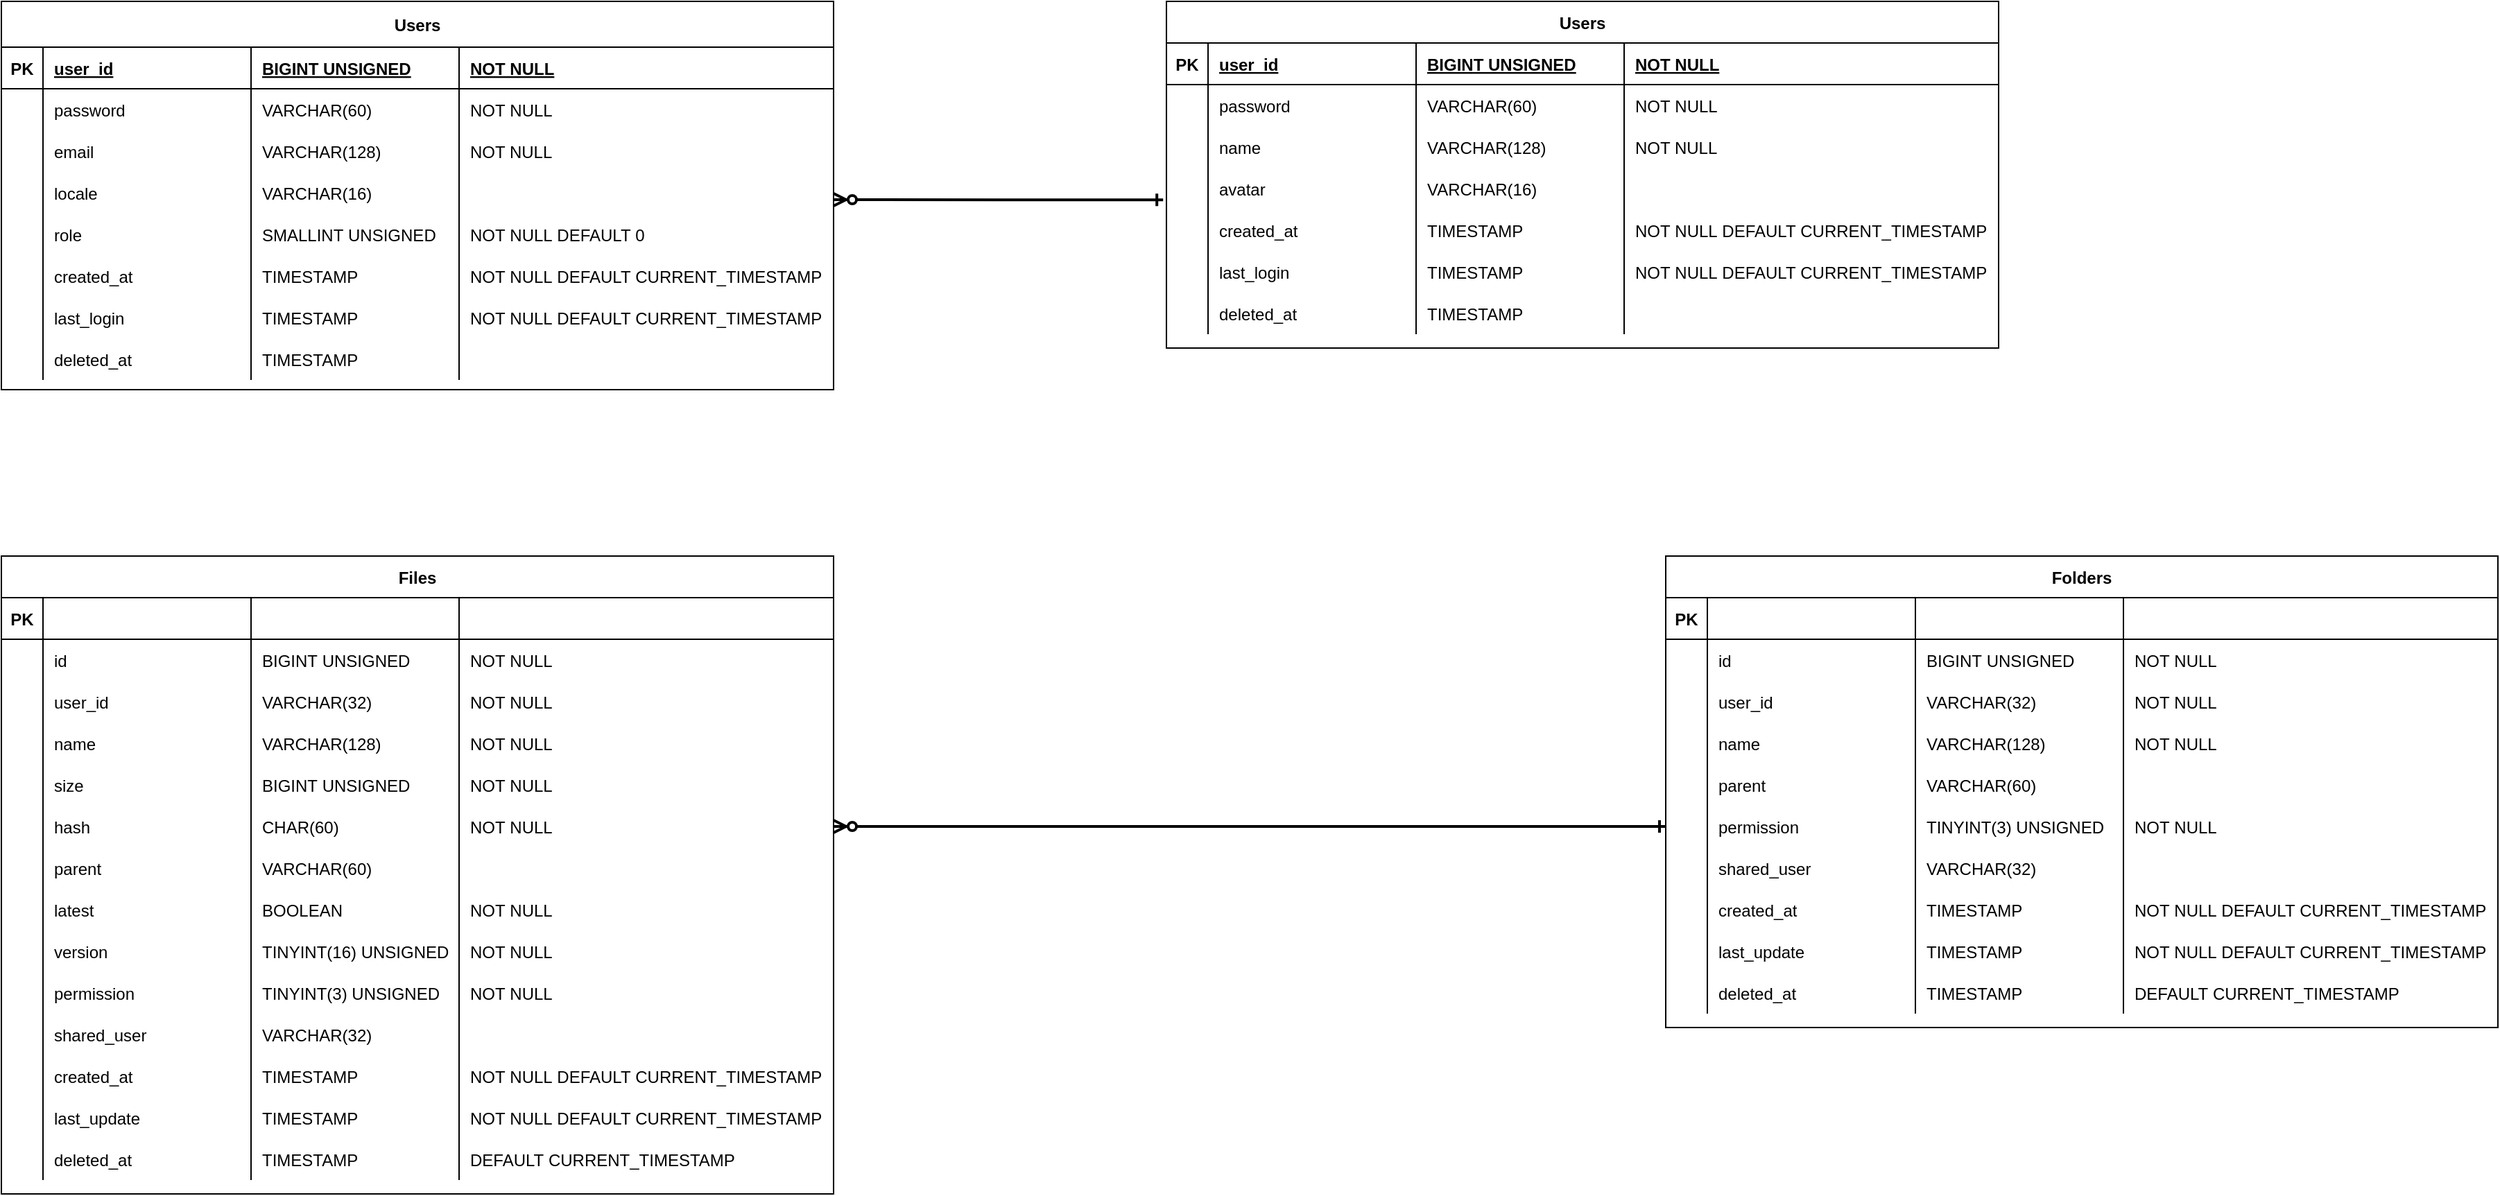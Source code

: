 <mxfile version="13.10.0" type="embed">
    <diagram id="AzdL6eUsGB3Z3KUZ4M4S" name="Page-1">
        <mxGraphModel dx="2073" dy="934" grid="1" gridSize="10" guides="1" tooltips="1" connect="1" arrows="1" fold="1" page="1" pageScale="1" pageWidth="827" pageHeight="1169" math="0" shadow="0">
            <root>
                <mxCell id="0"/>
                <mxCell id="1" parent="0"/>
                <mxCell id="KTphDEVA2wXVU4V09Sot-3" value="Users" style="shape=table;startSize=33;container=1;collapsible=1;childLayout=tableLayout;fixedRows=1;rowLines=0;fontStyle=1;align=center;resizeLast=1;" parent="1" vertex="1">
                    <mxGeometry x="80" y="77" width="600" height="280" as="geometry"/>
                </mxCell>
                <mxCell id="KTphDEVA2wXVU4V09Sot-4" value="" style="shape=partialRectangle;collapsible=0;dropTarget=0;pointerEvents=0;fillColor=none;top=0;left=0;bottom=1;right=0;points=[[0,0.5],[1,0.5]];portConstraint=eastwest;" parent="KTphDEVA2wXVU4V09Sot-3" vertex="1">
                    <mxGeometry y="33" width="600" height="30" as="geometry"/>
                </mxCell>
                <mxCell id="KTphDEVA2wXVU4V09Sot-5" value="PK" style="shape=partialRectangle;connectable=0;fillColor=none;top=0;left=0;bottom=0;right=0;fontStyle=1;overflow=hidden;" parent="KTphDEVA2wXVU4V09Sot-4" vertex="1">
                    <mxGeometry width="30" height="30" as="geometry"/>
                </mxCell>
                <mxCell id="KTphDEVA2wXVU4V09Sot-6" value="user_id" style="shape=partialRectangle;connectable=0;fillColor=none;top=0;left=0;bottom=0;right=0;align=left;spacingLeft=6;fontStyle=5;overflow=hidden;" parent="KTphDEVA2wXVU4V09Sot-4" vertex="1">
                    <mxGeometry x="30" width="150" height="30" as="geometry"/>
                </mxCell>
                <mxCell id="KTphDEVA2wXVU4V09Sot-43" value="BIGINT UNSIGNED" style="shape=partialRectangle;connectable=0;fillColor=none;top=0;left=0;bottom=0;right=0;align=left;spacingLeft=6;fontStyle=5;overflow=hidden;" parent="KTphDEVA2wXVU4V09Sot-4" vertex="1">
                    <mxGeometry x="180" width="150" height="30" as="geometry"/>
                </mxCell>
                <mxCell id="KTphDEVA2wXVU4V09Sot-60" value="NOT NULL" style="shape=partialRectangle;connectable=0;fillColor=none;top=0;left=0;bottom=0;right=0;align=left;spacingLeft=6;fontStyle=5;overflow=hidden;" parent="KTphDEVA2wXVU4V09Sot-4" vertex="1">
                    <mxGeometry x="330" width="270" height="30" as="geometry"/>
                </mxCell>
                <mxCell id="KTphDEVA2wXVU4V09Sot-10" value="" style="shape=partialRectangle;collapsible=0;dropTarget=0;pointerEvents=0;fillColor=none;top=0;left=0;bottom=0;right=0;points=[[0,0.5],[1,0.5]];portConstraint=eastwest;" parent="KTphDEVA2wXVU4V09Sot-3" vertex="1">
                    <mxGeometry y="63" width="600" height="30" as="geometry"/>
                </mxCell>
                <mxCell id="KTphDEVA2wXVU4V09Sot-11" value="" style="shape=partialRectangle;connectable=0;fillColor=none;top=0;left=0;bottom=0;right=0;editable=1;overflow=hidden;" parent="KTphDEVA2wXVU4V09Sot-10" vertex="1">
                    <mxGeometry width="30" height="30" as="geometry"/>
                </mxCell>
                <mxCell id="KTphDEVA2wXVU4V09Sot-12" value="password" style="shape=partialRectangle;connectable=0;fillColor=none;top=0;left=0;bottom=0;right=0;align=left;spacingLeft=6;overflow=hidden;" parent="KTphDEVA2wXVU4V09Sot-10" vertex="1">
                    <mxGeometry x="30" width="150" height="30" as="geometry"/>
                </mxCell>
                <mxCell id="KTphDEVA2wXVU4V09Sot-45" value="VARCHAR(60)" style="shape=partialRectangle;connectable=0;fillColor=none;top=0;left=0;bottom=0;right=0;align=left;spacingLeft=6;overflow=hidden;" parent="KTphDEVA2wXVU4V09Sot-10" vertex="1">
                    <mxGeometry x="180" width="150" height="30" as="geometry"/>
                </mxCell>
                <mxCell id="KTphDEVA2wXVU4V09Sot-62" value="NOT NULL" style="shape=partialRectangle;connectable=0;fillColor=none;top=0;left=0;bottom=0;right=0;align=left;spacingLeft=6;overflow=hidden;" parent="KTphDEVA2wXVU4V09Sot-10" vertex="1">
                    <mxGeometry x="330" width="270" height="30" as="geometry"/>
                </mxCell>
                <mxCell id="8" style="shape=partialRectangle;collapsible=0;dropTarget=0;pointerEvents=0;fillColor=none;top=0;left=0;bottom=0;right=0;points=[[0,0.5],[1,0.5]];portConstraint=eastwest;" vertex="1" parent="KTphDEVA2wXVU4V09Sot-3">
                    <mxGeometry y="93" width="600" height="30" as="geometry"/>
                </mxCell>
                <mxCell id="9" style="shape=partialRectangle;connectable=0;fillColor=none;top=0;left=0;bottom=0;right=0;editable=1;overflow=hidden;" vertex="1" parent="8">
                    <mxGeometry width="30" height="30" as="geometry"/>
                </mxCell>
                <mxCell id="10" value="email" style="shape=partialRectangle;connectable=0;fillColor=none;top=0;left=0;bottom=0;right=0;align=left;spacingLeft=6;overflow=hidden;" vertex="1" parent="8">
                    <mxGeometry x="30" width="150" height="30" as="geometry"/>
                </mxCell>
                <mxCell id="11" value="VARCHAR(128)" style="shape=partialRectangle;connectable=0;fillColor=none;top=0;left=0;bottom=0;right=0;align=left;spacingLeft=6;overflow=hidden;" vertex="1" parent="8">
                    <mxGeometry x="180" width="150" height="30" as="geometry"/>
                </mxCell>
                <mxCell id="12" value="NOT NULL" style="shape=partialRectangle;connectable=0;fillColor=none;top=0;left=0;bottom=0;right=0;align=left;spacingLeft=6;overflow=hidden;" vertex="1" parent="8">
                    <mxGeometry x="330" width="270" height="30" as="geometry"/>
                </mxCell>
                <mxCell id="KTphDEVA2wXVU4V09Sot-40" style="shape=partialRectangle;collapsible=0;dropTarget=0;pointerEvents=0;fillColor=none;top=0;left=0;bottom=0;right=0;points=[[0,0.5],[1,0.5]];portConstraint=eastwest;" parent="KTphDEVA2wXVU4V09Sot-3" vertex="1">
                    <mxGeometry y="123" width="600" height="30" as="geometry"/>
                </mxCell>
                <mxCell id="KTphDEVA2wXVU4V09Sot-41" style="shape=partialRectangle;connectable=0;fillColor=none;top=0;left=0;bottom=0;right=0;editable=1;overflow=hidden;" parent="KTphDEVA2wXVU4V09Sot-40" vertex="1">
                    <mxGeometry width="30" height="30" as="geometry"/>
                </mxCell>
                <mxCell id="KTphDEVA2wXVU4V09Sot-42" value="locale" style="shape=partialRectangle;connectable=0;fillColor=none;top=0;left=0;bottom=0;right=0;align=left;spacingLeft=6;overflow=hidden;" parent="KTphDEVA2wXVU4V09Sot-40" vertex="1">
                    <mxGeometry x="30" width="150" height="30" as="geometry"/>
                </mxCell>
                <mxCell id="KTphDEVA2wXVU4V09Sot-47" value="VARCHAR(16)" style="shape=partialRectangle;connectable=0;fillColor=none;top=0;left=0;bottom=0;right=0;align=left;spacingLeft=6;overflow=hidden;" parent="KTphDEVA2wXVU4V09Sot-40" vertex="1">
                    <mxGeometry x="180" width="150" height="30" as="geometry"/>
                </mxCell>
                <mxCell id="KTphDEVA2wXVU4V09Sot-64" value="" style="shape=partialRectangle;connectable=0;fillColor=none;top=0;left=0;bottom=0;right=0;align=left;spacingLeft=6;overflow=hidden;" parent="KTphDEVA2wXVU4V09Sot-40" vertex="1">
                    <mxGeometry x="330" width="270" height="30" as="geometry"/>
                </mxCell>
                <mxCell id="3" style="shape=partialRectangle;collapsible=0;dropTarget=0;pointerEvents=0;fillColor=none;top=0;left=0;bottom=0;right=0;points=[[0,0.5],[1,0.5]];portConstraint=eastwest;" parent="KTphDEVA2wXVU4V09Sot-3" vertex="1">
                    <mxGeometry y="153" width="600" height="30" as="geometry"/>
                </mxCell>
                <mxCell id="4" style="shape=partialRectangle;connectable=0;fillColor=none;top=0;left=0;bottom=0;right=0;editable=1;overflow=hidden;" parent="3" vertex="1">
                    <mxGeometry width="30" height="30" as="geometry"/>
                </mxCell>
                <mxCell id="5" value="role" style="shape=partialRectangle;connectable=0;fillColor=none;top=0;left=0;bottom=0;right=0;align=left;spacingLeft=6;overflow=hidden;" parent="3" vertex="1">
                    <mxGeometry x="30" width="150" height="30" as="geometry"/>
                </mxCell>
                <mxCell id="6" value="SMALLINT UNSIGNED" style="shape=partialRectangle;connectable=0;fillColor=none;top=0;left=0;bottom=0;right=0;align=left;spacingLeft=6;overflow=hidden;" parent="3" vertex="1">
                    <mxGeometry x="180" width="150" height="30" as="geometry"/>
                </mxCell>
                <mxCell id="7" value="NOT NULL DEFAULT 0" style="shape=partialRectangle;connectable=0;fillColor=none;top=0;left=0;bottom=0;right=0;align=left;spacingLeft=6;overflow=hidden;" parent="3" vertex="1">
                    <mxGeometry x="330" width="270" height="30" as="geometry"/>
                </mxCell>
                <mxCell id="KTphDEVA2wXVU4V09Sot-48" style="shape=partialRectangle;collapsible=0;dropTarget=0;pointerEvents=0;fillColor=none;top=0;left=0;bottom=0;right=0;points=[[0,0.5],[1,0.5]];portConstraint=eastwest;" parent="KTphDEVA2wXVU4V09Sot-3" vertex="1">
                    <mxGeometry y="183" width="600" height="30" as="geometry"/>
                </mxCell>
                <mxCell id="KTphDEVA2wXVU4V09Sot-49" style="shape=partialRectangle;connectable=0;fillColor=none;top=0;left=0;bottom=0;right=0;editable=1;overflow=hidden;" parent="KTphDEVA2wXVU4V09Sot-48" vertex="1">
                    <mxGeometry width="30" height="30" as="geometry"/>
                </mxCell>
                <mxCell id="KTphDEVA2wXVU4V09Sot-50" value="created_at" style="shape=partialRectangle;connectable=0;fillColor=none;top=0;left=0;bottom=0;right=0;align=left;spacingLeft=6;overflow=hidden;" parent="KTphDEVA2wXVU4V09Sot-48" vertex="1">
                    <mxGeometry x="30" width="150" height="30" as="geometry"/>
                </mxCell>
                <mxCell id="KTphDEVA2wXVU4V09Sot-51" value="TIMESTAMP" style="shape=partialRectangle;connectable=0;fillColor=none;top=0;left=0;bottom=0;right=0;align=left;spacingLeft=6;overflow=hidden;" parent="KTphDEVA2wXVU4V09Sot-48" vertex="1">
                    <mxGeometry x="180" width="150" height="30" as="geometry"/>
                </mxCell>
                <mxCell id="KTphDEVA2wXVU4V09Sot-65" value="NOT NULL DEFAULT CURRENT_TIMESTAMP" style="shape=partialRectangle;connectable=0;fillColor=none;top=0;left=0;bottom=0;right=0;align=left;spacingLeft=6;overflow=hidden;" parent="KTphDEVA2wXVU4V09Sot-48" vertex="1">
                    <mxGeometry x="330" width="270" height="30" as="geometry"/>
                </mxCell>
                <mxCell id="KTphDEVA2wXVU4V09Sot-52" style="shape=partialRectangle;collapsible=0;dropTarget=0;pointerEvents=0;fillColor=none;top=0;left=0;bottom=0;right=0;points=[[0,0.5],[1,0.5]];portConstraint=eastwest;" parent="KTphDEVA2wXVU4V09Sot-3" vertex="1">
                    <mxGeometry y="213" width="600" height="30" as="geometry"/>
                </mxCell>
                <mxCell id="KTphDEVA2wXVU4V09Sot-53" style="shape=partialRectangle;connectable=0;fillColor=none;top=0;left=0;bottom=0;right=0;editable=1;overflow=hidden;" parent="KTphDEVA2wXVU4V09Sot-52" vertex="1">
                    <mxGeometry width="30" height="30" as="geometry"/>
                </mxCell>
                <mxCell id="KTphDEVA2wXVU4V09Sot-54" value="last_login" style="shape=partialRectangle;connectable=0;fillColor=none;top=0;left=0;bottom=0;right=0;align=left;spacingLeft=6;overflow=hidden;" parent="KTphDEVA2wXVU4V09Sot-52" vertex="1">
                    <mxGeometry x="30" width="150" height="30" as="geometry"/>
                </mxCell>
                <mxCell id="KTphDEVA2wXVU4V09Sot-55" value="TIMESTAMP" style="shape=partialRectangle;connectable=0;fillColor=none;top=0;left=0;bottom=0;right=0;align=left;spacingLeft=6;overflow=hidden;" parent="KTphDEVA2wXVU4V09Sot-52" vertex="1">
                    <mxGeometry x="180" width="150" height="30" as="geometry"/>
                </mxCell>
                <mxCell id="KTphDEVA2wXVU4V09Sot-66" value="NOT NULL DEFAULT CURRENT_TIMESTAMP" style="shape=partialRectangle;connectable=0;fillColor=none;top=0;left=0;bottom=0;right=0;align=left;spacingLeft=6;overflow=hidden;" parent="KTphDEVA2wXVU4V09Sot-52" vertex="1">
                    <mxGeometry x="330" width="270" height="30" as="geometry"/>
                </mxCell>
                <mxCell id="KTphDEVA2wXVU4V09Sot-56" style="shape=partialRectangle;collapsible=0;dropTarget=0;pointerEvents=0;fillColor=none;top=0;left=0;bottom=0;right=0;points=[[0,0.5],[1,0.5]];portConstraint=eastwest;" parent="KTphDEVA2wXVU4V09Sot-3" vertex="1">
                    <mxGeometry y="243" width="600" height="30" as="geometry"/>
                </mxCell>
                <mxCell id="KTphDEVA2wXVU4V09Sot-57" style="shape=partialRectangle;connectable=0;fillColor=none;top=0;left=0;bottom=0;right=0;editable=1;overflow=hidden;" parent="KTphDEVA2wXVU4V09Sot-56" vertex="1">
                    <mxGeometry width="30" height="30" as="geometry"/>
                </mxCell>
                <mxCell id="KTphDEVA2wXVU4V09Sot-58" value="deleted_at" style="shape=partialRectangle;connectable=0;fillColor=none;top=0;left=0;bottom=0;right=0;align=left;spacingLeft=6;overflow=hidden;" parent="KTphDEVA2wXVU4V09Sot-56" vertex="1">
                    <mxGeometry x="30" width="150" height="30" as="geometry"/>
                </mxCell>
                <mxCell id="KTphDEVA2wXVU4V09Sot-59" value="TIMESTAMP" style="shape=partialRectangle;connectable=0;fillColor=none;top=0;left=0;bottom=0;right=0;align=left;spacingLeft=6;overflow=hidden;" parent="KTphDEVA2wXVU4V09Sot-56" vertex="1">
                    <mxGeometry x="180" width="150" height="30" as="geometry"/>
                </mxCell>
                <mxCell id="KTphDEVA2wXVU4V09Sot-67" value="" style="shape=partialRectangle;connectable=0;fillColor=none;top=0;left=0;bottom=0;right=0;align=left;spacingLeft=6;overflow=hidden;" parent="KTphDEVA2wXVU4V09Sot-56" vertex="1">
                    <mxGeometry x="330" width="270" height="30" as="geometry"/>
                </mxCell>
                <mxCell id="KTphDEVA2wXVU4V09Sot-68" value="Files" style="shape=table;startSize=30;container=1;collapsible=1;childLayout=tableLayout;fixedRows=1;rowLines=0;fontStyle=1;align=center;resizeLast=1;" parent="1" vertex="1">
                    <mxGeometry x="80" y="477" width="600" height="460" as="geometry"/>
                </mxCell>
                <mxCell id="KTphDEVA2wXVU4V09Sot-69" value="" style="shape=partialRectangle;collapsible=0;dropTarget=0;pointerEvents=0;fillColor=none;top=0;left=0;bottom=1;right=0;points=[[0,0.5],[1,0.5]];portConstraint=eastwest;" parent="KTphDEVA2wXVU4V09Sot-68" vertex="1">
                    <mxGeometry y="30" width="600" height="30" as="geometry"/>
                </mxCell>
                <mxCell id="KTphDEVA2wXVU4V09Sot-70" value="PK" style="shape=partialRectangle;connectable=0;fillColor=none;top=0;left=0;bottom=0;right=0;fontStyle=1;overflow=hidden;" parent="KTphDEVA2wXVU4V09Sot-69" vertex="1">
                    <mxGeometry width="30" height="30" as="geometry"/>
                </mxCell>
                <mxCell id="KTphDEVA2wXVU4V09Sot-71" value="" style="shape=partialRectangle;connectable=0;fillColor=none;top=0;left=0;bottom=0;right=0;align=left;spacingLeft=6;fontStyle=5;overflow=hidden;" parent="KTphDEVA2wXVU4V09Sot-69" vertex="1">
                    <mxGeometry x="30" width="150" height="30" as="geometry"/>
                </mxCell>
                <mxCell id="KTphDEVA2wXVU4V09Sot-81" style="shape=partialRectangle;connectable=0;fillColor=none;top=0;left=0;bottom=0;right=0;align=left;spacingLeft=6;fontStyle=5;overflow=hidden;" parent="KTphDEVA2wXVU4V09Sot-69" vertex="1">
                    <mxGeometry x="180" width="150" height="30" as="geometry"/>
                </mxCell>
                <mxCell id="KTphDEVA2wXVU4V09Sot-85" style="shape=partialRectangle;connectable=0;fillColor=none;top=0;left=0;bottom=0;right=0;align=left;spacingLeft=6;fontStyle=5;overflow=hidden;" parent="KTphDEVA2wXVU4V09Sot-69" vertex="1">
                    <mxGeometry x="330" width="270" height="30" as="geometry"/>
                </mxCell>
                <mxCell id="KTphDEVA2wXVU4V09Sot-72" value="" style="shape=partialRectangle;collapsible=0;dropTarget=0;pointerEvents=0;fillColor=none;top=0;left=0;bottom=0;right=0;points=[[0,0.5],[1,0.5]];portConstraint=eastwest;" parent="KTphDEVA2wXVU4V09Sot-68" vertex="1">
                    <mxGeometry y="60" width="600" height="30" as="geometry"/>
                </mxCell>
                <mxCell id="KTphDEVA2wXVU4V09Sot-73" value="" style="shape=partialRectangle;connectable=0;fillColor=none;top=0;left=0;bottom=0;right=0;editable=1;overflow=hidden;" parent="KTphDEVA2wXVU4V09Sot-72" vertex="1">
                    <mxGeometry width="30" height="30" as="geometry"/>
                </mxCell>
                <mxCell id="KTphDEVA2wXVU4V09Sot-74" value="id" style="shape=partialRectangle;connectable=0;fillColor=none;top=0;left=0;bottom=0;right=0;align=left;spacingLeft=6;overflow=hidden;" parent="KTphDEVA2wXVU4V09Sot-72" vertex="1">
                    <mxGeometry x="30" width="150" height="30" as="geometry"/>
                </mxCell>
                <mxCell id="KTphDEVA2wXVU4V09Sot-82" value="BIGINT UNSIGNED" style="shape=partialRectangle;connectable=0;fillColor=none;top=0;left=0;bottom=0;right=0;align=left;spacingLeft=6;overflow=hidden;" parent="KTphDEVA2wXVU4V09Sot-72" vertex="1">
                    <mxGeometry x="180" width="150" height="30" as="geometry"/>
                </mxCell>
                <mxCell id="KTphDEVA2wXVU4V09Sot-86" value="NOT NULL" style="shape=partialRectangle;connectable=0;fillColor=none;top=0;left=0;bottom=0;right=0;align=left;spacingLeft=6;overflow=hidden;" parent="KTphDEVA2wXVU4V09Sot-72" vertex="1">
                    <mxGeometry x="330" width="270" height="30" as="geometry"/>
                </mxCell>
                <mxCell id="KTphDEVA2wXVU4V09Sot-75" value="" style="shape=partialRectangle;collapsible=0;dropTarget=0;pointerEvents=0;fillColor=none;top=0;left=0;bottom=0;right=0;points=[[0,0.5],[1,0.5]];portConstraint=eastwest;" parent="KTphDEVA2wXVU4V09Sot-68" vertex="1">
                    <mxGeometry y="90" width="600" height="30" as="geometry"/>
                </mxCell>
                <mxCell id="KTphDEVA2wXVU4V09Sot-76" value="" style="shape=partialRectangle;connectable=0;fillColor=none;top=0;left=0;bottom=0;right=0;editable=1;overflow=hidden;" parent="KTphDEVA2wXVU4V09Sot-75" vertex="1">
                    <mxGeometry width="30" height="30" as="geometry"/>
                </mxCell>
                <mxCell id="KTphDEVA2wXVU4V09Sot-77" value="user_id" style="shape=partialRectangle;connectable=0;fillColor=none;top=0;left=0;bottom=0;right=0;align=left;spacingLeft=6;overflow=hidden;" parent="KTphDEVA2wXVU4V09Sot-75" vertex="1">
                    <mxGeometry x="30" width="150" height="30" as="geometry"/>
                </mxCell>
                <mxCell id="KTphDEVA2wXVU4V09Sot-83" value="VARCHAR(32)" style="shape=partialRectangle;connectable=0;fillColor=none;top=0;left=0;bottom=0;right=0;align=left;spacingLeft=6;overflow=hidden;" parent="KTphDEVA2wXVU4V09Sot-75" vertex="1">
                    <mxGeometry x="180" width="150" height="30" as="geometry"/>
                </mxCell>
                <mxCell id="KTphDEVA2wXVU4V09Sot-87" value="NOT NULL" style="shape=partialRectangle;connectable=0;fillColor=none;top=0;left=0;bottom=0;right=0;align=left;spacingLeft=6;overflow=hidden;" parent="KTphDEVA2wXVU4V09Sot-75" vertex="1">
                    <mxGeometry x="330" width="270" height="30" as="geometry"/>
                </mxCell>
                <mxCell id="KTphDEVA2wXVU4V09Sot-78" value="" style="shape=partialRectangle;collapsible=0;dropTarget=0;pointerEvents=0;fillColor=none;top=0;left=0;bottom=0;right=0;points=[[0,0.5],[1,0.5]];portConstraint=eastwest;" parent="KTphDEVA2wXVU4V09Sot-68" vertex="1">
                    <mxGeometry y="120" width="600" height="30" as="geometry"/>
                </mxCell>
                <mxCell id="KTphDEVA2wXVU4V09Sot-79" value="" style="shape=partialRectangle;connectable=0;fillColor=none;top=0;left=0;bottom=0;right=0;editable=1;overflow=hidden;" parent="KTphDEVA2wXVU4V09Sot-78" vertex="1">
                    <mxGeometry width="30" height="30" as="geometry"/>
                </mxCell>
                <mxCell id="KTphDEVA2wXVU4V09Sot-80" value="name" style="shape=partialRectangle;connectable=0;fillColor=none;top=0;left=0;bottom=0;right=0;align=left;spacingLeft=6;overflow=hidden;" parent="KTphDEVA2wXVU4V09Sot-78" vertex="1">
                    <mxGeometry x="30" width="150" height="30" as="geometry"/>
                </mxCell>
                <mxCell id="KTphDEVA2wXVU4V09Sot-84" value="VARCHAR(128)" style="shape=partialRectangle;connectable=0;fillColor=none;top=0;left=0;bottom=0;right=0;align=left;spacingLeft=6;overflow=hidden;" parent="KTphDEVA2wXVU4V09Sot-78" vertex="1">
                    <mxGeometry x="180" width="150" height="30" as="geometry"/>
                </mxCell>
                <mxCell id="KTphDEVA2wXVU4V09Sot-88" value="NOT NULL" style="shape=partialRectangle;connectable=0;fillColor=none;top=0;left=0;bottom=0;right=0;align=left;spacingLeft=6;overflow=hidden;" parent="KTphDEVA2wXVU4V09Sot-78" vertex="1">
                    <mxGeometry x="330" width="270" height="30" as="geometry"/>
                </mxCell>
                <mxCell id="KTphDEVA2wXVU4V09Sot-99" style="shape=partialRectangle;collapsible=0;dropTarget=0;pointerEvents=0;fillColor=none;top=0;left=0;bottom=0;right=0;points=[[0,0.5],[1,0.5]];portConstraint=eastwest;" parent="KTphDEVA2wXVU4V09Sot-68" vertex="1">
                    <mxGeometry y="150" width="600" height="30" as="geometry"/>
                </mxCell>
                <mxCell id="KTphDEVA2wXVU4V09Sot-100" style="shape=partialRectangle;connectable=0;fillColor=none;top=0;left=0;bottom=0;right=0;editable=1;overflow=hidden;" parent="KTphDEVA2wXVU4V09Sot-99" vertex="1">
                    <mxGeometry width="30" height="30" as="geometry"/>
                </mxCell>
                <mxCell id="KTphDEVA2wXVU4V09Sot-101" value="size" style="shape=partialRectangle;connectable=0;fillColor=none;top=0;left=0;bottom=0;right=0;align=left;spacingLeft=6;overflow=hidden;" parent="KTphDEVA2wXVU4V09Sot-99" vertex="1">
                    <mxGeometry x="30" width="150" height="30" as="geometry"/>
                </mxCell>
                <mxCell id="KTphDEVA2wXVU4V09Sot-102" value="BIGINT UNSIGNED" style="shape=partialRectangle;connectable=0;fillColor=none;top=0;left=0;bottom=0;right=0;align=left;spacingLeft=6;overflow=hidden;" parent="KTphDEVA2wXVU4V09Sot-99" vertex="1">
                    <mxGeometry x="180" width="150" height="30" as="geometry"/>
                </mxCell>
                <mxCell id="KTphDEVA2wXVU4V09Sot-103" value="NOT NULL" style="shape=partialRectangle;connectable=0;fillColor=none;top=0;left=0;bottom=0;right=0;align=left;spacingLeft=6;overflow=hidden;" parent="KTphDEVA2wXVU4V09Sot-99" vertex="1">
                    <mxGeometry x="330" width="270" height="30" as="geometry"/>
                </mxCell>
                <mxCell id="KTphDEVA2wXVU4V09Sot-94" style="shape=partialRectangle;collapsible=0;dropTarget=0;pointerEvents=0;fillColor=none;top=0;left=0;bottom=0;right=0;points=[[0,0.5],[1,0.5]];portConstraint=eastwest;" parent="KTphDEVA2wXVU4V09Sot-68" vertex="1">
                    <mxGeometry y="180" width="600" height="30" as="geometry"/>
                </mxCell>
                <mxCell id="KTphDEVA2wXVU4V09Sot-95" style="shape=partialRectangle;connectable=0;fillColor=none;top=0;left=0;bottom=0;right=0;editable=1;overflow=hidden;" parent="KTphDEVA2wXVU4V09Sot-94" vertex="1">
                    <mxGeometry width="30" height="30" as="geometry"/>
                </mxCell>
                <mxCell id="KTphDEVA2wXVU4V09Sot-96" value="hash" style="shape=partialRectangle;connectable=0;fillColor=none;top=0;left=0;bottom=0;right=0;align=left;spacingLeft=6;overflow=hidden;" parent="KTphDEVA2wXVU4V09Sot-94" vertex="1">
                    <mxGeometry x="30" width="150" height="30" as="geometry"/>
                </mxCell>
                <mxCell id="KTphDEVA2wXVU4V09Sot-97" value="CHAR(60)" style="shape=partialRectangle;connectable=0;fillColor=none;top=0;left=0;bottom=0;right=0;align=left;spacingLeft=6;overflow=hidden;" parent="KTphDEVA2wXVU4V09Sot-94" vertex="1">
                    <mxGeometry x="180" width="150" height="30" as="geometry"/>
                </mxCell>
                <mxCell id="KTphDEVA2wXVU4V09Sot-98" value="NOT NULL" style="shape=partialRectangle;connectable=0;fillColor=none;top=0;left=0;bottom=0;right=0;align=left;spacingLeft=6;overflow=hidden;" parent="KTphDEVA2wXVU4V09Sot-94" vertex="1">
                    <mxGeometry x="330" width="270" height="30" as="geometry"/>
                </mxCell>
                <mxCell id="KTphDEVA2wXVU4V09Sot-89" style="shape=partialRectangle;collapsible=0;dropTarget=0;pointerEvents=0;fillColor=none;top=0;left=0;bottom=0;right=0;points=[[0,0.5],[1,0.5]];portConstraint=eastwest;" parent="KTphDEVA2wXVU4V09Sot-68" vertex="1">
                    <mxGeometry y="210" width="600" height="30" as="geometry"/>
                </mxCell>
                <mxCell id="KTphDEVA2wXVU4V09Sot-90" value="&#10;&#10;&lt;div style=&quot;color: rgb(212, 212, 212); background-color: rgb(30, 30, 30); font-family: &amp;quot;consolas&amp;quot;, &amp;quot;courier new&amp;quot;, monospace; font-weight: normal; font-size: 14px; line-height: 19px;&quot;&gt;&lt;div&gt;&lt;span style=&quot;color: #569cd6&quot;&gt;NOT&lt;/span&gt;&lt;span style=&quot;color: #d4d4d4&quot;&gt;&amp;nbsp;&lt;/span&gt;&lt;span style=&quot;color: #569cd6&quot;&gt;NULL&lt;/span&gt;&lt;/div&gt;&lt;/div&gt;&#10;&#10;" style="shape=partialRectangle;connectable=0;fillColor=none;top=0;left=0;bottom=0;right=0;editable=1;overflow=hidden;" parent="KTphDEVA2wXVU4V09Sot-89" vertex="1">
                    <mxGeometry width="30" height="30" as="geometry"/>
                </mxCell>
                <mxCell id="KTphDEVA2wXVU4V09Sot-91" value="parent" style="shape=partialRectangle;connectable=0;fillColor=none;top=0;left=0;bottom=0;right=0;align=left;spacingLeft=6;overflow=hidden;" parent="KTphDEVA2wXVU4V09Sot-89" vertex="1">
                    <mxGeometry x="30" width="150" height="30" as="geometry"/>
                </mxCell>
                <mxCell id="KTphDEVA2wXVU4V09Sot-92" value="VARCHAR(60)" style="shape=partialRectangle;connectable=0;fillColor=none;top=0;left=0;bottom=0;right=0;align=left;spacingLeft=6;overflow=hidden;" parent="KTphDEVA2wXVU4V09Sot-89" vertex="1">
                    <mxGeometry x="180" width="150" height="30" as="geometry"/>
                </mxCell>
                <mxCell id="KTphDEVA2wXVU4V09Sot-93" value="" style="shape=partialRectangle;connectable=0;fillColor=none;top=0;left=0;bottom=0;right=0;align=left;spacingLeft=6;overflow=hidden;" parent="KTphDEVA2wXVU4V09Sot-89" vertex="1">
                    <mxGeometry x="330" width="270" height="30" as="geometry"/>
                </mxCell>
                <mxCell id="KTphDEVA2wXVU4V09Sot-134" style="shape=partialRectangle;collapsible=0;dropTarget=0;pointerEvents=0;fillColor=none;top=0;left=0;bottom=0;right=0;points=[[0,0.5],[1,0.5]];portConstraint=eastwest;" parent="KTphDEVA2wXVU4V09Sot-68" vertex="1">
                    <mxGeometry y="240" width="600" height="30" as="geometry"/>
                </mxCell>
                <mxCell id="KTphDEVA2wXVU4V09Sot-135" style="shape=partialRectangle;connectable=0;fillColor=none;top=0;left=0;bottom=0;right=0;editable=1;overflow=hidden;" parent="KTphDEVA2wXVU4V09Sot-134" vertex="1">
                    <mxGeometry width="30" height="30" as="geometry"/>
                </mxCell>
                <mxCell id="KTphDEVA2wXVU4V09Sot-136" value="latest" style="shape=partialRectangle;connectable=0;fillColor=none;top=0;left=0;bottom=0;right=0;align=left;spacingLeft=6;overflow=hidden;" parent="KTphDEVA2wXVU4V09Sot-134" vertex="1">
                    <mxGeometry x="30" width="150" height="30" as="geometry"/>
                </mxCell>
                <mxCell id="KTphDEVA2wXVU4V09Sot-137" value="BOOLEAN" style="shape=partialRectangle;connectable=0;fillColor=none;top=0;left=0;bottom=0;right=0;align=left;spacingLeft=6;overflow=hidden;" parent="KTphDEVA2wXVU4V09Sot-134" vertex="1">
                    <mxGeometry x="180" width="150" height="30" as="geometry"/>
                </mxCell>
                <mxCell id="KTphDEVA2wXVU4V09Sot-138" value="NOT NULL" style="shape=partialRectangle;connectable=0;fillColor=none;top=0;left=0;bottom=0;right=0;align=left;spacingLeft=6;overflow=hidden;" parent="KTphDEVA2wXVU4V09Sot-134" vertex="1">
                    <mxGeometry x="330" width="270" height="30" as="geometry"/>
                </mxCell>
                <mxCell id="KTphDEVA2wXVU4V09Sot-129" style="shape=partialRectangle;collapsible=0;dropTarget=0;pointerEvents=0;fillColor=none;top=0;left=0;bottom=0;right=0;points=[[0,0.5],[1,0.5]];portConstraint=eastwest;" parent="KTphDEVA2wXVU4V09Sot-68" vertex="1">
                    <mxGeometry y="270" width="600" height="30" as="geometry"/>
                </mxCell>
                <mxCell id="KTphDEVA2wXVU4V09Sot-130" value="&#10;&#10;&lt;div style=&quot;color: rgb(212, 212, 212); background-color: rgb(30, 30, 30); font-family: &amp;quot;consolas&amp;quot;, &amp;quot;courier new&amp;quot;, monospace; font-weight: normal; font-size: 14px; line-height: 19px;&quot;&gt;&lt;div&gt;&lt;span style=&quot;color: #569cd6&quot;&gt;NOT&lt;/span&gt;&lt;span style=&quot;color: #d4d4d4&quot;&gt;&amp;nbsp;&lt;/span&gt;&lt;span style=&quot;color: #569cd6&quot;&gt;NULL&lt;/span&gt;&lt;/div&gt;&lt;/div&gt;&#10;&#10;" style="shape=partialRectangle;connectable=0;fillColor=none;top=0;left=0;bottom=0;right=0;editable=1;overflow=hidden;" parent="KTphDEVA2wXVU4V09Sot-129" vertex="1">
                    <mxGeometry width="30" height="30" as="geometry"/>
                </mxCell>
                <mxCell id="KTphDEVA2wXVU4V09Sot-131" value="version" style="shape=partialRectangle;connectable=0;fillColor=none;top=0;left=0;bottom=0;right=0;align=left;spacingLeft=6;overflow=hidden;" parent="KTphDEVA2wXVU4V09Sot-129" vertex="1">
                    <mxGeometry x="30" width="150" height="30" as="geometry"/>
                </mxCell>
                <mxCell id="KTphDEVA2wXVU4V09Sot-132" value="TINYINT(16) UNSIGNED" style="shape=partialRectangle;connectable=0;fillColor=none;top=0;left=0;bottom=0;right=0;align=left;spacingLeft=6;overflow=hidden;" parent="KTphDEVA2wXVU4V09Sot-129" vertex="1">
                    <mxGeometry x="180" width="150" height="30" as="geometry"/>
                </mxCell>
                <mxCell id="KTphDEVA2wXVU4V09Sot-133" value="NOT NULL" style="shape=partialRectangle;connectable=0;fillColor=none;top=0;left=0;bottom=0;right=0;align=left;spacingLeft=6;overflow=hidden;" parent="KTphDEVA2wXVU4V09Sot-129" vertex="1">
                    <mxGeometry x="330" width="270" height="30" as="geometry"/>
                </mxCell>
                <mxCell id="KTphDEVA2wXVU4V09Sot-124" style="shape=partialRectangle;collapsible=0;dropTarget=0;pointerEvents=0;fillColor=none;top=0;left=0;bottom=0;right=0;points=[[0,0.5],[1,0.5]];portConstraint=eastwest;" parent="KTphDEVA2wXVU4V09Sot-68" vertex="1">
                    <mxGeometry y="300" width="600" height="30" as="geometry"/>
                </mxCell>
                <mxCell id="KTphDEVA2wXVU4V09Sot-125" style="shape=partialRectangle;connectable=0;fillColor=none;top=0;left=0;bottom=0;right=0;editable=1;overflow=hidden;" parent="KTphDEVA2wXVU4V09Sot-124" vertex="1">
                    <mxGeometry width="30" height="30" as="geometry"/>
                </mxCell>
                <mxCell id="KTphDEVA2wXVU4V09Sot-126" value="permission" style="shape=partialRectangle;connectable=0;fillColor=none;top=0;left=0;bottom=0;right=0;align=left;spacingLeft=6;overflow=hidden;" parent="KTphDEVA2wXVU4V09Sot-124" vertex="1">
                    <mxGeometry x="30" width="150" height="30" as="geometry"/>
                </mxCell>
                <mxCell id="KTphDEVA2wXVU4V09Sot-127" value="TINYINT(3) UNSIGNED" style="shape=partialRectangle;connectable=0;fillColor=none;top=0;left=0;bottom=0;right=0;align=left;spacingLeft=6;overflow=hidden;" parent="KTphDEVA2wXVU4V09Sot-124" vertex="1">
                    <mxGeometry x="180" width="150" height="30" as="geometry"/>
                </mxCell>
                <mxCell id="KTphDEVA2wXVU4V09Sot-128" value="NOT NULL" style="shape=partialRectangle;connectable=0;fillColor=none;top=0;left=0;bottom=0;right=0;align=left;spacingLeft=6;overflow=hidden;" parent="KTphDEVA2wXVU4V09Sot-124" vertex="1">
                    <mxGeometry x="330" width="270" height="30" as="geometry"/>
                </mxCell>
                <mxCell id="KTphDEVA2wXVU4V09Sot-119" style="shape=partialRectangle;collapsible=0;dropTarget=0;pointerEvents=0;fillColor=none;top=0;left=0;bottom=0;right=0;points=[[0,0.5],[1,0.5]];portConstraint=eastwest;" parent="KTphDEVA2wXVU4V09Sot-68" vertex="1">
                    <mxGeometry y="330" width="600" height="30" as="geometry"/>
                </mxCell>
                <mxCell id="KTphDEVA2wXVU4V09Sot-120" style="shape=partialRectangle;connectable=0;fillColor=none;top=0;left=0;bottom=0;right=0;editable=1;overflow=hidden;" parent="KTphDEVA2wXVU4V09Sot-119" vertex="1">
                    <mxGeometry width="30" height="30" as="geometry"/>
                </mxCell>
                <mxCell id="KTphDEVA2wXVU4V09Sot-121" value="shared_user" style="shape=partialRectangle;connectable=0;fillColor=none;top=0;left=0;bottom=0;right=0;align=left;spacingLeft=6;overflow=hidden;" parent="KTphDEVA2wXVU4V09Sot-119" vertex="1">
                    <mxGeometry x="30" width="150" height="30" as="geometry"/>
                </mxCell>
                <mxCell id="KTphDEVA2wXVU4V09Sot-122" value="VARCHAR(32)" style="shape=partialRectangle;connectable=0;fillColor=none;top=0;left=0;bottom=0;right=0;align=left;spacingLeft=6;overflow=hidden;" parent="KTphDEVA2wXVU4V09Sot-119" vertex="1">
                    <mxGeometry x="180" width="150" height="30" as="geometry"/>
                </mxCell>
                <mxCell id="KTphDEVA2wXVU4V09Sot-123" style="shape=partialRectangle;connectable=0;fillColor=none;top=0;left=0;bottom=0;right=0;align=left;spacingLeft=6;overflow=hidden;" parent="KTphDEVA2wXVU4V09Sot-119" vertex="1">
                    <mxGeometry x="330" width="270" height="30" as="geometry"/>
                </mxCell>
                <mxCell id="KTphDEVA2wXVU4V09Sot-114" style="shape=partialRectangle;collapsible=0;dropTarget=0;pointerEvents=0;fillColor=none;top=0;left=0;bottom=0;right=0;points=[[0,0.5],[1,0.5]];portConstraint=eastwest;" parent="KTphDEVA2wXVU4V09Sot-68" vertex="1">
                    <mxGeometry y="360" width="600" height="30" as="geometry"/>
                </mxCell>
                <mxCell id="KTphDEVA2wXVU4V09Sot-115" style="shape=partialRectangle;connectable=0;fillColor=none;top=0;left=0;bottom=0;right=0;editable=1;overflow=hidden;" parent="KTphDEVA2wXVU4V09Sot-114" vertex="1">
                    <mxGeometry width="30" height="30" as="geometry"/>
                </mxCell>
                <mxCell id="KTphDEVA2wXVU4V09Sot-116" value="created_at" style="shape=partialRectangle;connectable=0;fillColor=none;top=0;left=0;bottom=0;right=0;align=left;spacingLeft=6;overflow=hidden;" parent="KTphDEVA2wXVU4V09Sot-114" vertex="1">
                    <mxGeometry x="30" width="150" height="30" as="geometry"/>
                </mxCell>
                <mxCell id="KTphDEVA2wXVU4V09Sot-117" value="TIMESTAMP" style="shape=partialRectangle;connectable=0;fillColor=none;top=0;left=0;bottom=0;right=0;align=left;spacingLeft=6;overflow=hidden;" parent="KTphDEVA2wXVU4V09Sot-114" vertex="1">
                    <mxGeometry x="180" width="150" height="30" as="geometry"/>
                </mxCell>
                <mxCell id="KTphDEVA2wXVU4V09Sot-118" value="NOT NULL DEFAULT CURRENT_TIMESTAMP" style="shape=partialRectangle;connectable=0;fillColor=none;top=0;left=0;bottom=0;right=0;align=left;spacingLeft=6;overflow=hidden;" parent="KTphDEVA2wXVU4V09Sot-114" vertex="1">
                    <mxGeometry x="330" width="270" height="30" as="geometry"/>
                </mxCell>
                <mxCell id="KTphDEVA2wXVU4V09Sot-109" style="shape=partialRectangle;collapsible=0;dropTarget=0;pointerEvents=0;fillColor=none;top=0;left=0;bottom=0;right=0;points=[[0,0.5],[1,0.5]];portConstraint=eastwest;" parent="KTphDEVA2wXVU4V09Sot-68" vertex="1">
                    <mxGeometry y="390" width="600" height="30" as="geometry"/>
                </mxCell>
                <mxCell id="KTphDEVA2wXVU4V09Sot-110" style="shape=partialRectangle;connectable=0;fillColor=none;top=0;left=0;bottom=0;right=0;editable=1;overflow=hidden;" parent="KTphDEVA2wXVU4V09Sot-109" vertex="1">
                    <mxGeometry width="30" height="30" as="geometry"/>
                </mxCell>
                <mxCell id="KTphDEVA2wXVU4V09Sot-111" value="last_update" style="shape=partialRectangle;connectable=0;fillColor=none;top=0;left=0;bottom=0;right=0;align=left;spacingLeft=6;overflow=hidden;" parent="KTphDEVA2wXVU4V09Sot-109" vertex="1">
                    <mxGeometry x="30" width="150" height="30" as="geometry"/>
                </mxCell>
                <mxCell id="KTphDEVA2wXVU4V09Sot-112" value="TIMESTAMP" style="shape=partialRectangle;connectable=0;fillColor=none;top=0;left=0;bottom=0;right=0;align=left;spacingLeft=6;overflow=hidden;" parent="KTphDEVA2wXVU4V09Sot-109" vertex="1">
                    <mxGeometry x="180" width="150" height="30" as="geometry"/>
                </mxCell>
                <mxCell id="KTphDEVA2wXVU4V09Sot-113" value="NOT NULL DEFAULT CURRENT_TIMESTAMP" style="shape=partialRectangle;connectable=0;fillColor=none;top=0;left=0;bottom=0;right=0;align=left;spacingLeft=6;overflow=hidden;" parent="KTphDEVA2wXVU4V09Sot-109" vertex="1">
                    <mxGeometry x="330" width="270" height="30" as="geometry"/>
                </mxCell>
                <mxCell id="KTphDEVA2wXVU4V09Sot-104" style="shape=partialRectangle;collapsible=0;dropTarget=0;pointerEvents=0;fillColor=none;top=0;left=0;bottom=0;right=0;points=[[0,0.5],[1,0.5]];portConstraint=eastwest;" parent="KTphDEVA2wXVU4V09Sot-68" vertex="1">
                    <mxGeometry y="420" width="600" height="30" as="geometry"/>
                </mxCell>
                <mxCell id="KTphDEVA2wXVU4V09Sot-105" style="shape=partialRectangle;connectable=0;fillColor=none;top=0;left=0;bottom=0;right=0;editable=1;overflow=hidden;" parent="KTphDEVA2wXVU4V09Sot-104" vertex="1">
                    <mxGeometry width="30" height="30" as="geometry"/>
                </mxCell>
                <mxCell id="KTphDEVA2wXVU4V09Sot-106" value="deleted_at" style="shape=partialRectangle;connectable=0;fillColor=none;top=0;left=0;bottom=0;right=0;align=left;spacingLeft=6;overflow=hidden;" parent="KTphDEVA2wXVU4V09Sot-104" vertex="1">
                    <mxGeometry x="30" width="150" height="30" as="geometry"/>
                </mxCell>
                <mxCell id="KTphDEVA2wXVU4V09Sot-107" value="TIMESTAMP" style="shape=partialRectangle;connectable=0;fillColor=none;top=0;left=0;bottom=0;right=0;align=left;spacingLeft=6;overflow=hidden;" parent="KTphDEVA2wXVU4V09Sot-104" vertex="1">
                    <mxGeometry x="180" width="150" height="30" as="geometry"/>
                </mxCell>
                <mxCell id="KTphDEVA2wXVU4V09Sot-108" value="DEFAULT CURRENT_TIMESTAMP" style="shape=partialRectangle;connectable=0;fillColor=none;top=0;left=0;bottom=0;right=0;align=left;spacingLeft=6;overflow=hidden;" parent="KTphDEVA2wXVU4V09Sot-104" vertex="1">
                    <mxGeometry x="330" width="270" height="30" as="geometry"/>
                </mxCell>
                <mxCell id="KTphDEVA2wXVU4V09Sot-139" value="Folders" style="shape=table;startSize=30;container=1;collapsible=1;childLayout=tableLayout;fixedRows=1;rowLines=0;fontStyle=1;align=center;resizeLast=1;" parent="1" vertex="1">
                    <mxGeometry x="1280" y="477" width="600" height="340" as="geometry"/>
                </mxCell>
                <mxCell id="KTphDEVA2wXVU4V09Sot-140" value="" style="shape=partialRectangle;collapsible=0;dropTarget=0;pointerEvents=0;fillColor=none;top=0;left=0;bottom=1;right=0;points=[[0,0.5],[1,0.5]];portConstraint=eastwest;" parent="KTphDEVA2wXVU4V09Sot-139" vertex="1">
                    <mxGeometry y="30" width="600" height="30" as="geometry"/>
                </mxCell>
                <mxCell id="KTphDEVA2wXVU4V09Sot-141" value="PK" style="shape=partialRectangle;connectable=0;fillColor=none;top=0;left=0;bottom=0;right=0;fontStyle=1;overflow=hidden;" parent="KTphDEVA2wXVU4V09Sot-140" vertex="1">
                    <mxGeometry width="30" height="30" as="geometry"/>
                </mxCell>
                <mxCell id="KTphDEVA2wXVU4V09Sot-142" value="" style="shape=partialRectangle;connectable=0;fillColor=none;top=0;left=0;bottom=0;right=0;align=left;spacingLeft=6;fontStyle=5;overflow=hidden;" parent="KTphDEVA2wXVU4V09Sot-140" vertex="1">
                    <mxGeometry x="30" width="150" height="30" as="geometry"/>
                </mxCell>
                <mxCell id="KTphDEVA2wXVU4V09Sot-152" style="shape=partialRectangle;connectable=0;fillColor=none;top=0;left=0;bottom=0;right=0;align=left;spacingLeft=6;fontStyle=5;overflow=hidden;" parent="KTphDEVA2wXVU4V09Sot-140" vertex="1">
                    <mxGeometry x="180" width="150" height="30" as="geometry"/>
                </mxCell>
                <mxCell id="KTphDEVA2wXVU4V09Sot-156" style="shape=partialRectangle;connectable=0;fillColor=none;top=0;left=0;bottom=0;right=0;align=left;spacingLeft=6;fontStyle=5;overflow=hidden;" parent="KTphDEVA2wXVU4V09Sot-140" vertex="1">
                    <mxGeometry x="330" width="270" height="30" as="geometry"/>
                </mxCell>
                <mxCell id="KTphDEVA2wXVU4V09Sot-143" value="" style="shape=partialRectangle;collapsible=0;dropTarget=0;pointerEvents=0;fillColor=none;top=0;left=0;bottom=0;right=0;points=[[0,0.5],[1,0.5]];portConstraint=eastwest;" parent="KTphDEVA2wXVU4V09Sot-139" vertex="1">
                    <mxGeometry y="60" width="600" height="30" as="geometry"/>
                </mxCell>
                <mxCell id="KTphDEVA2wXVU4V09Sot-144" value="&#10;&#10;&lt;div style=&quot;color: rgb(212, 212, 212); background-color: rgb(30, 30, 30); font-family: &amp;quot;consolas&amp;quot;, &amp;quot;courier new&amp;quot;, monospace; font-weight: normal; font-size: 14px; line-height: 19px;&quot;&gt;&lt;div&gt;&lt;span style=&quot;color: #569cd6&quot;&gt;NOT&lt;/span&gt;&lt;span style=&quot;color: #d4d4d4&quot;&gt;&amp;nbsp;&lt;/span&gt;&lt;span style=&quot;color: #569cd6&quot;&gt;NULL&lt;/span&gt;&lt;/div&gt;&lt;/div&gt;&#10;&#10;" style="shape=partialRectangle;connectable=0;fillColor=none;top=0;left=0;bottom=0;right=0;editable=1;overflow=hidden;" parent="KTphDEVA2wXVU4V09Sot-143" vertex="1">
                    <mxGeometry width="30" height="30" as="geometry"/>
                </mxCell>
                <mxCell id="KTphDEVA2wXVU4V09Sot-145" value="id" style="shape=partialRectangle;connectable=0;fillColor=none;top=0;left=0;bottom=0;right=0;align=left;spacingLeft=6;overflow=hidden;" parent="KTphDEVA2wXVU4V09Sot-143" vertex="1">
                    <mxGeometry x="30" width="150" height="30" as="geometry"/>
                </mxCell>
                <mxCell id="KTphDEVA2wXVU4V09Sot-153" value="BIGINT UNSIGNED" style="shape=partialRectangle;connectable=0;fillColor=none;top=0;left=0;bottom=0;right=0;align=left;spacingLeft=6;overflow=hidden;" parent="KTphDEVA2wXVU4V09Sot-143" vertex="1">
                    <mxGeometry x="180" width="150" height="30" as="geometry"/>
                </mxCell>
                <mxCell id="KTphDEVA2wXVU4V09Sot-157" value="NOT NULL" style="shape=partialRectangle;connectable=0;fillColor=none;top=0;left=0;bottom=0;right=0;align=left;spacingLeft=6;overflow=hidden;" parent="KTphDEVA2wXVU4V09Sot-143" vertex="1">
                    <mxGeometry x="330" width="270" height="30" as="geometry"/>
                </mxCell>
                <mxCell id="KTphDEVA2wXVU4V09Sot-146" value="" style="shape=partialRectangle;collapsible=0;dropTarget=0;pointerEvents=0;fillColor=none;top=0;left=0;bottom=0;right=0;points=[[0,0.5],[1,0.5]];portConstraint=eastwest;" parent="KTphDEVA2wXVU4V09Sot-139" vertex="1">
                    <mxGeometry y="90" width="600" height="30" as="geometry"/>
                </mxCell>
                <mxCell id="KTphDEVA2wXVU4V09Sot-147" value="" style="shape=partialRectangle;connectable=0;fillColor=none;top=0;left=0;bottom=0;right=0;editable=1;overflow=hidden;" parent="KTphDEVA2wXVU4V09Sot-146" vertex="1">
                    <mxGeometry width="30" height="30" as="geometry"/>
                </mxCell>
                <mxCell id="KTphDEVA2wXVU4V09Sot-148" value="user_id" style="shape=partialRectangle;connectable=0;fillColor=none;top=0;left=0;bottom=0;right=0;align=left;spacingLeft=6;overflow=hidden;" parent="KTphDEVA2wXVU4V09Sot-146" vertex="1">
                    <mxGeometry x="30" width="150" height="30" as="geometry"/>
                </mxCell>
                <mxCell id="KTphDEVA2wXVU4V09Sot-154" value="VARCHAR(32)" style="shape=partialRectangle;connectable=0;fillColor=none;top=0;left=0;bottom=0;right=0;align=left;spacingLeft=6;overflow=hidden;" parent="KTphDEVA2wXVU4V09Sot-146" vertex="1">
                    <mxGeometry x="180" width="150" height="30" as="geometry"/>
                </mxCell>
                <mxCell id="KTphDEVA2wXVU4V09Sot-158" value="NOT NULL" style="shape=partialRectangle;connectable=0;fillColor=none;top=0;left=0;bottom=0;right=0;align=left;spacingLeft=6;overflow=hidden;" parent="KTphDEVA2wXVU4V09Sot-146" vertex="1">
                    <mxGeometry x="330" width="270" height="30" as="geometry"/>
                </mxCell>
                <mxCell id="KTphDEVA2wXVU4V09Sot-149" value="" style="shape=partialRectangle;collapsible=0;dropTarget=0;pointerEvents=0;fillColor=none;top=0;left=0;bottom=0;right=0;points=[[0,0.5],[1,0.5]];portConstraint=eastwest;" parent="KTphDEVA2wXVU4V09Sot-139" vertex="1">
                    <mxGeometry y="120" width="600" height="30" as="geometry"/>
                </mxCell>
                <mxCell id="KTphDEVA2wXVU4V09Sot-150" value="" style="shape=partialRectangle;connectable=0;fillColor=none;top=0;left=0;bottom=0;right=0;editable=1;overflow=hidden;" parent="KTphDEVA2wXVU4V09Sot-149" vertex="1">
                    <mxGeometry width="30" height="30" as="geometry"/>
                </mxCell>
                <mxCell id="KTphDEVA2wXVU4V09Sot-151" value="name" style="shape=partialRectangle;connectable=0;fillColor=none;top=0;left=0;bottom=0;right=0;align=left;spacingLeft=6;overflow=hidden;" parent="KTphDEVA2wXVU4V09Sot-149" vertex="1">
                    <mxGeometry x="30" width="150" height="30" as="geometry"/>
                </mxCell>
                <mxCell id="KTphDEVA2wXVU4V09Sot-155" value="VARCHAR(128)" style="shape=partialRectangle;connectable=0;fillColor=none;top=0;left=0;bottom=0;right=0;align=left;spacingLeft=6;overflow=hidden;" parent="KTphDEVA2wXVU4V09Sot-149" vertex="1">
                    <mxGeometry x="180" width="150" height="30" as="geometry"/>
                </mxCell>
                <mxCell id="KTphDEVA2wXVU4V09Sot-159" value="NOT NULL" style="shape=partialRectangle;connectable=0;fillColor=none;top=0;left=0;bottom=0;right=0;align=left;spacingLeft=6;overflow=hidden;" parent="KTphDEVA2wXVU4V09Sot-149" vertex="1">
                    <mxGeometry x="330" width="270" height="30" as="geometry"/>
                </mxCell>
                <mxCell id="KTphDEVA2wXVU4V09Sot-185" style="shape=partialRectangle;collapsible=0;dropTarget=0;pointerEvents=0;fillColor=none;top=0;left=0;bottom=0;right=0;points=[[0,0.5],[1,0.5]];portConstraint=eastwest;" parent="KTphDEVA2wXVU4V09Sot-139" vertex="1">
                    <mxGeometry y="150" width="600" height="30" as="geometry"/>
                </mxCell>
                <mxCell id="KTphDEVA2wXVU4V09Sot-186" style="shape=partialRectangle;connectable=0;fillColor=none;top=0;left=0;bottom=0;right=0;editable=1;overflow=hidden;" parent="KTphDEVA2wXVU4V09Sot-185" vertex="1">
                    <mxGeometry width="30" height="30" as="geometry"/>
                </mxCell>
                <mxCell id="KTphDEVA2wXVU4V09Sot-187" value="parent" style="shape=partialRectangle;connectable=0;fillColor=none;top=0;left=0;bottom=0;right=0;align=left;spacingLeft=6;overflow=hidden;" parent="KTphDEVA2wXVU4V09Sot-185" vertex="1">
                    <mxGeometry x="30" width="150" height="30" as="geometry"/>
                </mxCell>
                <mxCell id="KTphDEVA2wXVU4V09Sot-188" value="VARCHAR(60)" style="shape=partialRectangle;connectable=0;fillColor=none;top=0;left=0;bottom=0;right=0;align=left;spacingLeft=6;overflow=hidden;" parent="KTphDEVA2wXVU4V09Sot-185" vertex="1">
                    <mxGeometry x="180" width="150" height="30" as="geometry"/>
                </mxCell>
                <mxCell id="KTphDEVA2wXVU4V09Sot-189" style="shape=partialRectangle;connectable=0;fillColor=none;top=0;left=0;bottom=0;right=0;align=left;spacingLeft=6;overflow=hidden;" parent="KTphDEVA2wXVU4V09Sot-185" vertex="1">
                    <mxGeometry x="330" width="270" height="30" as="geometry"/>
                </mxCell>
                <mxCell id="KTphDEVA2wXVU4V09Sot-180" style="shape=partialRectangle;collapsible=0;dropTarget=0;pointerEvents=0;fillColor=none;top=0;left=0;bottom=0;right=0;points=[[0,0.5],[1,0.5]];portConstraint=eastwest;" parent="KTphDEVA2wXVU4V09Sot-139" vertex="1">
                    <mxGeometry y="180" width="600" height="30" as="geometry"/>
                </mxCell>
                <mxCell id="KTphDEVA2wXVU4V09Sot-181" style="shape=partialRectangle;connectable=0;fillColor=none;top=0;left=0;bottom=0;right=0;editable=1;overflow=hidden;" parent="KTphDEVA2wXVU4V09Sot-180" vertex="1">
                    <mxGeometry width="30" height="30" as="geometry"/>
                </mxCell>
                <mxCell id="KTphDEVA2wXVU4V09Sot-182" value="permission" style="shape=partialRectangle;connectable=0;fillColor=none;top=0;left=0;bottom=0;right=0;align=left;spacingLeft=6;overflow=hidden;" parent="KTphDEVA2wXVU4V09Sot-180" vertex="1">
                    <mxGeometry x="30" width="150" height="30" as="geometry"/>
                </mxCell>
                <mxCell id="KTphDEVA2wXVU4V09Sot-183" value="TINYINT(3) UNSIGNED" style="shape=partialRectangle;connectable=0;fillColor=none;top=0;left=0;bottom=0;right=0;align=left;spacingLeft=6;overflow=hidden;" parent="KTphDEVA2wXVU4V09Sot-180" vertex="1">
                    <mxGeometry x="180" width="150" height="30" as="geometry"/>
                </mxCell>
                <mxCell id="KTphDEVA2wXVU4V09Sot-184" value="NOT NULL" style="shape=partialRectangle;connectable=0;fillColor=none;top=0;left=0;bottom=0;right=0;align=left;spacingLeft=6;overflow=hidden;" parent="KTphDEVA2wXVU4V09Sot-180" vertex="1">
                    <mxGeometry x="330" width="270" height="30" as="geometry"/>
                </mxCell>
                <mxCell id="KTphDEVA2wXVU4V09Sot-175" style="shape=partialRectangle;collapsible=0;dropTarget=0;pointerEvents=0;fillColor=none;top=0;left=0;bottom=0;right=0;points=[[0,0.5],[1,0.5]];portConstraint=eastwest;" parent="KTphDEVA2wXVU4V09Sot-139" vertex="1">
                    <mxGeometry y="210" width="600" height="30" as="geometry"/>
                </mxCell>
                <mxCell id="KTphDEVA2wXVU4V09Sot-176" style="shape=partialRectangle;connectable=0;fillColor=none;top=0;left=0;bottom=0;right=0;editable=1;overflow=hidden;" parent="KTphDEVA2wXVU4V09Sot-175" vertex="1">
                    <mxGeometry width="30" height="30" as="geometry"/>
                </mxCell>
                <mxCell id="KTphDEVA2wXVU4V09Sot-177" value="shared_user" style="shape=partialRectangle;connectable=0;fillColor=none;top=0;left=0;bottom=0;right=0;align=left;spacingLeft=6;overflow=hidden;" parent="KTphDEVA2wXVU4V09Sot-175" vertex="1">
                    <mxGeometry x="30" width="150" height="30" as="geometry"/>
                </mxCell>
                <mxCell id="KTphDEVA2wXVU4V09Sot-178" value="VARCHAR(32)" style="shape=partialRectangle;connectable=0;fillColor=none;top=0;left=0;bottom=0;right=0;align=left;spacingLeft=6;overflow=hidden;" parent="KTphDEVA2wXVU4V09Sot-175" vertex="1">
                    <mxGeometry x="180" width="150" height="30" as="geometry"/>
                </mxCell>
                <mxCell id="KTphDEVA2wXVU4V09Sot-179" style="shape=partialRectangle;connectable=0;fillColor=none;top=0;left=0;bottom=0;right=0;align=left;spacingLeft=6;overflow=hidden;" parent="KTphDEVA2wXVU4V09Sot-175" vertex="1">
                    <mxGeometry x="330" width="270" height="30" as="geometry"/>
                </mxCell>
                <mxCell id="KTphDEVA2wXVU4V09Sot-170" style="shape=partialRectangle;collapsible=0;dropTarget=0;pointerEvents=0;fillColor=none;top=0;left=0;bottom=0;right=0;points=[[0,0.5],[1,0.5]];portConstraint=eastwest;" parent="KTphDEVA2wXVU4V09Sot-139" vertex="1">
                    <mxGeometry y="240" width="600" height="30" as="geometry"/>
                </mxCell>
                <mxCell id="KTphDEVA2wXVU4V09Sot-171" style="shape=partialRectangle;connectable=0;fillColor=none;top=0;left=0;bottom=0;right=0;editable=1;overflow=hidden;" parent="KTphDEVA2wXVU4V09Sot-170" vertex="1">
                    <mxGeometry width="30" height="30" as="geometry"/>
                </mxCell>
                <mxCell id="KTphDEVA2wXVU4V09Sot-172" value="created_at" style="shape=partialRectangle;connectable=0;fillColor=none;top=0;left=0;bottom=0;right=0;align=left;spacingLeft=6;overflow=hidden;" parent="KTphDEVA2wXVU4V09Sot-170" vertex="1">
                    <mxGeometry x="30" width="150" height="30" as="geometry"/>
                </mxCell>
                <mxCell id="KTphDEVA2wXVU4V09Sot-173" value="TIMESTAMP" style="shape=partialRectangle;connectable=0;fillColor=none;top=0;left=0;bottom=0;right=0;align=left;spacingLeft=6;overflow=hidden;" parent="KTphDEVA2wXVU4V09Sot-170" vertex="1">
                    <mxGeometry x="180" width="150" height="30" as="geometry"/>
                </mxCell>
                <mxCell id="KTphDEVA2wXVU4V09Sot-174" value="NOT NULL DEFAULT CURRENT_TIMESTAMP" style="shape=partialRectangle;connectable=0;fillColor=none;top=0;left=0;bottom=0;right=0;align=left;spacingLeft=6;overflow=hidden;" parent="KTphDEVA2wXVU4V09Sot-170" vertex="1">
                    <mxGeometry x="330" width="270" height="30" as="geometry"/>
                </mxCell>
                <mxCell id="KTphDEVA2wXVU4V09Sot-165" style="shape=partialRectangle;collapsible=0;dropTarget=0;pointerEvents=0;fillColor=none;top=0;left=0;bottom=0;right=0;points=[[0,0.5],[1,0.5]];portConstraint=eastwest;" parent="KTphDEVA2wXVU4V09Sot-139" vertex="1">
                    <mxGeometry y="270" width="600" height="30" as="geometry"/>
                </mxCell>
                <mxCell id="KTphDEVA2wXVU4V09Sot-166" style="shape=partialRectangle;connectable=0;fillColor=none;top=0;left=0;bottom=0;right=0;editable=1;overflow=hidden;" parent="KTphDEVA2wXVU4V09Sot-165" vertex="1">
                    <mxGeometry width="30" height="30" as="geometry"/>
                </mxCell>
                <mxCell id="KTphDEVA2wXVU4V09Sot-167" value="last_update" style="shape=partialRectangle;connectable=0;fillColor=none;top=0;left=0;bottom=0;right=0;align=left;spacingLeft=6;overflow=hidden;" parent="KTphDEVA2wXVU4V09Sot-165" vertex="1">
                    <mxGeometry x="30" width="150" height="30" as="geometry"/>
                </mxCell>
                <mxCell id="KTphDEVA2wXVU4V09Sot-168" value="TIMESTAMP" style="shape=partialRectangle;connectable=0;fillColor=none;top=0;left=0;bottom=0;right=0;align=left;spacingLeft=6;overflow=hidden;" parent="KTphDEVA2wXVU4V09Sot-165" vertex="1">
                    <mxGeometry x="180" width="150" height="30" as="geometry"/>
                </mxCell>
                <mxCell id="KTphDEVA2wXVU4V09Sot-169" value="NOT NULL DEFAULT CURRENT_TIMESTAMP" style="shape=partialRectangle;connectable=0;fillColor=none;top=0;left=0;bottom=0;right=0;align=left;spacingLeft=6;overflow=hidden;" parent="KTphDEVA2wXVU4V09Sot-165" vertex="1">
                    <mxGeometry x="330" width="270" height="30" as="geometry"/>
                </mxCell>
                <mxCell id="KTphDEVA2wXVU4V09Sot-160" style="shape=partialRectangle;collapsible=0;dropTarget=0;pointerEvents=0;fillColor=none;top=0;left=0;bottom=0;right=0;points=[[0,0.5],[1,0.5]];portConstraint=eastwest;" parent="KTphDEVA2wXVU4V09Sot-139" vertex="1">
                    <mxGeometry y="300" width="600" height="30" as="geometry"/>
                </mxCell>
                <mxCell id="KTphDEVA2wXVU4V09Sot-161" style="shape=partialRectangle;connectable=0;fillColor=none;top=0;left=0;bottom=0;right=0;editable=1;overflow=hidden;" parent="KTphDEVA2wXVU4V09Sot-160" vertex="1">
                    <mxGeometry width="30" height="30" as="geometry"/>
                </mxCell>
                <mxCell id="KTphDEVA2wXVU4V09Sot-162" value="deleted_at" style="shape=partialRectangle;connectable=0;fillColor=none;top=0;left=0;bottom=0;right=0;align=left;spacingLeft=6;overflow=hidden;" parent="KTphDEVA2wXVU4V09Sot-160" vertex="1">
                    <mxGeometry x="30" width="150" height="30" as="geometry"/>
                </mxCell>
                <mxCell id="KTphDEVA2wXVU4V09Sot-163" value="TIMESTAMP" style="shape=partialRectangle;connectable=0;fillColor=none;top=0;left=0;bottom=0;right=0;align=left;spacingLeft=6;overflow=hidden;" parent="KTphDEVA2wXVU4V09Sot-160" vertex="1">
                    <mxGeometry x="180" width="150" height="30" as="geometry"/>
                </mxCell>
                <mxCell id="KTphDEVA2wXVU4V09Sot-164" value="DEFAULT CURRENT_TIMESTAMP" style="shape=partialRectangle;connectable=0;fillColor=none;top=0;left=0;bottom=0;right=0;align=left;spacingLeft=6;overflow=hidden;" parent="KTphDEVA2wXVU4V09Sot-160" vertex="1">
                    <mxGeometry x="330" width="270" height="30" as="geometry"/>
                </mxCell>
                <mxCell id="KTphDEVA2wXVU4V09Sot-192" style="edgeStyle=orthogonalEdgeStyle;rounded=0;orthogonalLoop=1;jettySize=auto;html=1;startArrow=ERone;startFill=0;strokeWidth=3;endArrow=ERzeroToMany;endFill=1;" parent="1" target="KTphDEVA2wXVU4V09Sot-68" edge="1">
                    <mxGeometry relative="1" as="geometry"/>
                </mxCell>
                <mxCell id="2" style="edgeStyle=orthogonalEdgeStyle;rounded=0;orthogonalLoop=1;jettySize=auto;html=1;entryX=1;entryY=0.5;entryDx=0;entryDy=0;endArrow=ERzeroToMany;endFill=1;startArrow=ERone;startFill=0;strokeWidth=2;" parent="1" source="KTphDEVA2wXVU4V09Sot-180" target="KTphDEVA2wXVU4V09Sot-94" edge="1">
                    <mxGeometry relative="1" as="geometry"/>
                </mxCell>
                <mxCell id="95" style="edgeStyle=orthogonalEdgeStyle;rounded=0;orthogonalLoop=1;jettySize=auto;html=1;exitX=-0.004;exitY=0.771;exitDx=0;exitDy=0;exitPerimeter=0;endArrow=ERzeroToMany;endFill=1;startArrow=ERone;startFill=0;strokeWidth=2;" edge="1" parent="1" source="70">
                    <mxGeometry relative="1" as="geometry">
                        <mxPoint x="680" y="220" as="targetPoint"/>
                    </mxGeometry>
                </mxCell>
                <mxCell id="54" value="Users" style="shape=table;startSize=30;container=1;collapsible=1;childLayout=tableLayout;fixedRows=1;rowLines=0;fontStyle=1;align=center;resizeLast=1;" vertex="1" parent="1">
                    <mxGeometry x="920" y="77" width="600" height="250" as="geometry"/>
                </mxCell>
                <mxCell id="55" value="" style="shape=partialRectangle;collapsible=0;dropTarget=0;pointerEvents=0;fillColor=none;top=0;left=0;bottom=1;right=0;points=[[0,0.5],[1,0.5]];portConstraint=eastwest;" vertex="1" parent="54">
                    <mxGeometry y="30" width="600" height="30" as="geometry"/>
                </mxCell>
                <mxCell id="56" value="PK" style="shape=partialRectangle;connectable=0;fillColor=none;top=0;left=0;bottom=0;right=0;fontStyle=1;overflow=hidden;" vertex="1" parent="55">
                    <mxGeometry width="30" height="30" as="geometry"/>
                </mxCell>
                <mxCell id="57" value="user_id" style="shape=partialRectangle;connectable=0;fillColor=none;top=0;left=0;bottom=0;right=0;align=left;spacingLeft=6;fontStyle=5;overflow=hidden;" vertex="1" parent="55">
                    <mxGeometry x="30" width="150" height="30" as="geometry"/>
                </mxCell>
                <mxCell id="58" value="BIGINT UNSIGNED" style="shape=partialRectangle;connectable=0;fillColor=none;top=0;left=0;bottom=0;right=0;align=left;spacingLeft=6;fontStyle=5;overflow=hidden;" vertex="1" parent="55">
                    <mxGeometry x="180" width="150" height="30" as="geometry"/>
                </mxCell>
                <mxCell id="59" value="NOT NULL" style="shape=partialRectangle;connectable=0;fillColor=none;top=0;left=0;bottom=0;right=0;align=left;spacingLeft=6;fontStyle=5;overflow=hidden;" vertex="1" parent="55">
                    <mxGeometry x="330" width="270" height="30" as="geometry"/>
                </mxCell>
                <mxCell id="60" value="" style="shape=partialRectangle;collapsible=0;dropTarget=0;pointerEvents=0;fillColor=none;top=0;left=0;bottom=0;right=0;points=[[0,0.5],[1,0.5]];portConstraint=eastwest;" vertex="1" parent="54">
                    <mxGeometry y="60" width="600" height="30" as="geometry"/>
                </mxCell>
                <mxCell id="61" value="" style="shape=partialRectangle;connectable=0;fillColor=none;top=0;left=0;bottom=0;right=0;editable=1;overflow=hidden;" vertex="1" parent="60">
                    <mxGeometry width="30" height="30" as="geometry"/>
                </mxCell>
                <mxCell id="62" value="password" style="shape=partialRectangle;connectable=0;fillColor=none;top=0;left=0;bottom=0;right=0;align=left;spacingLeft=6;overflow=hidden;" vertex="1" parent="60">
                    <mxGeometry x="30" width="150" height="30" as="geometry"/>
                </mxCell>
                <mxCell id="63" value="VARCHAR(60)" style="shape=partialRectangle;connectable=0;fillColor=none;top=0;left=0;bottom=0;right=0;align=left;spacingLeft=6;overflow=hidden;" vertex="1" parent="60">
                    <mxGeometry x="180" width="150" height="30" as="geometry"/>
                </mxCell>
                <mxCell id="64" value="NOT NULL" style="shape=partialRectangle;connectable=0;fillColor=none;top=0;left=0;bottom=0;right=0;align=left;spacingLeft=6;overflow=hidden;" vertex="1" parent="60">
                    <mxGeometry x="330" width="270" height="30" as="geometry"/>
                </mxCell>
                <mxCell id="65" style="shape=partialRectangle;collapsible=0;dropTarget=0;pointerEvents=0;fillColor=none;top=0;left=0;bottom=0;right=0;points=[[0,0.5],[1,0.5]];portConstraint=eastwest;" vertex="1" parent="54">
                    <mxGeometry y="90" width="600" height="30" as="geometry"/>
                </mxCell>
                <mxCell id="66" style="shape=partialRectangle;connectable=0;fillColor=none;top=0;left=0;bottom=0;right=0;editable=1;overflow=hidden;" vertex="1" parent="65">
                    <mxGeometry width="30" height="30" as="geometry"/>
                </mxCell>
                <mxCell id="67" value="name" style="shape=partialRectangle;connectable=0;fillColor=none;top=0;left=0;bottom=0;right=0;align=left;spacingLeft=6;overflow=hidden;" vertex="1" parent="65">
                    <mxGeometry x="30" width="150" height="30" as="geometry"/>
                </mxCell>
                <mxCell id="68" value="VARCHAR(128)" style="shape=partialRectangle;connectable=0;fillColor=none;top=0;left=0;bottom=0;right=0;align=left;spacingLeft=6;overflow=hidden;" vertex="1" parent="65">
                    <mxGeometry x="180" width="150" height="30" as="geometry"/>
                </mxCell>
                <mxCell id="69" value="NOT NULL" style="shape=partialRectangle;connectable=0;fillColor=none;top=0;left=0;bottom=0;right=0;align=left;spacingLeft=6;overflow=hidden;" vertex="1" parent="65">
                    <mxGeometry x="330" width="270" height="30" as="geometry"/>
                </mxCell>
                <mxCell id="70" style="shape=partialRectangle;collapsible=0;dropTarget=0;pointerEvents=0;fillColor=none;top=0;left=0;bottom=0;right=0;points=[[0,0.5],[1,0.5]];portConstraint=eastwest;" vertex="1" parent="54">
                    <mxGeometry y="120" width="600" height="30" as="geometry"/>
                </mxCell>
                <mxCell id="71" style="shape=partialRectangle;connectable=0;fillColor=none;top=0;left=0;bottom=0;right=0;editable=1;overflow=hidden;" vertex="1" parent="70">
                    <mxGeometry width="30" height="30" as="geometry"/>
                </mxCell>
                <mxCell id="72" value="avatar" style="shape=partialRectangle;connectable=0;fillColor=none;top=0;left=0;bottom=0;right=0;align=left;spacingLeft=6;overflow=hidden;" vertex="1" parent="70">
                    <mxGeometry x="30" width="150" height="30" as="geometry"/>
                </mxCell>
                <mxCell id="73" value="VARCHAR(16)" style="shape=partialRectangle;connectable=0;fillColor=none;top=0;left=0;bottom=0;right=0;align=left;spacingLeft=6;overflow=hidden;" vertex="1" parent="70">
                    <mxGeometry x="180" width="150" height="30" as="geometry"/>
                </mxCell>
                <mxCell id="74" value="" style="shape=partialRectangle;connectable=0;fillColor=none;top=0;left=0;bottom=0;right=0;align=left;spacingLeft=6;overflow=hidden;" vertex="1" parent="70">
                    <mxGeometry x="330" width="270" height="30" as="geometry"/>
                </mxCell>
                <mxCell id="80" style="shape=partialRectangle;collapsible=0;dropTarget=0;pointerEvents=0;fillColor=none;top=0;left=0;bottom=0;right=0;points=[[0,0.5],[1,0.5]];portConstraint=eastwest;" vertex="1" parent="54">
                    <mxGeometry y="150" width="600" height="30" as="geometry"/>
                </mxCell>
                <mxCell id="81" style="shape=partialRectangle;connectable=0;fillColor=none;top=0;left=0;bottom=0;right=0;editable=1;overflow=hidden;" vertex="1" parent="80">
                    <mxGeometry width="30" height="30" as="geometry"/>
                </mxCell>
                <mxCell id="82" value="created_at" style="shape=partialRectangle;connectable=0;fillColor=none;top=0;left=0;bottom=0;right=0;align=left;spacingLeft=6;overflow=hidden;" vertex="1" parent="80">
                    <mxGeometry x="30" width="150" height="30" as="geometry"/>
                </mxCell>
                <mxCell id="83" value="TIMESTAMP" style="shape=partialRectangle;connectable=0;fillColor=none;top=0;left=0;bottom=0;right=0;align=left;spacingLeft=6;overflow=hidden;" vertex="1" parent="80">
                    <mxGeometry x="180" width="150" height="30" as="geometry"/>
                </mxCell>
                <mxCell id="84" value="NOT NULL DEFAULT CURRENT_TIMESTAMP" style="shape=partialRectangle;connectable=0;fillColor=none;top=0;left=0;bottom=0;right=0;align=left;spacingLeft=6;overflow=hidden;" vertex="1" parent="80">
                    <mxGeometry x="330" width="270" height="30" as="geometry"/>
                </mxCell>
                <mxCell id="85" style="shape=partialRectangle;collapsible=0;dropTarget=0;pointerEvents=0;fillColor=none;top=0;left=0;bottom=0;right=0;points=[[0,0.5],[1,0.5]];portConstraint=eastwest;" vertex="1" parent="54">
                    <mxGeometry y="180" width="600" height="30" as="geometry"/>
                </mxCell>
                <mxCell id="86" style="shape=partialRectangle;connectable=0;fillColor=none;top=0;left=0;bottom=0;right=0;editable=1;overflow=hidden;" vertex="1" parent="85">
                    <mxGeometry width="30" height="30" as="geometry"/>
                </mxCell>
                <mxCell id="87" value="last_login" style="shape=partialRectangle;connectable=0;fillColor=none;top=0;left=0;bottom=0;right=0;align=left;spacingLeft=6;overflow=hidden;" vertex="1" parent="85">
                    <mxGeometry x="30" width="150" height="30" as="geometry"/>
                </mxCell>
                <mxCell id="88" value="TIMESTAMP" style="shape=partialRectangle;connectable=0;fillColor=none;top=0;left=0;bottom=0;right=0;align=left;spacingLeft=6;overflow=hidden;" vertex="1" parent="85">
                    <mxGeometry x="180" width="150" height="30" as="geometry"/>
                </mxCell>
                <mxCell id="89" value="NOT NULL DEFAULT CURRENT_TIMESTAMP" style="shape=partialRectangle;connectable=0;fillColor=none;top=0;left=0;bottom=0;right=0;align=left;spacingLeft=6;overflow=hidden;" vertex="1" parent="85">
                    <mxGeometry x="330" width="270" height="30" as="geometry"/>
                </mxCell>
                <mxCell id="90" style="shape=partialRectangle;collapsible=0;dropTarget=0;pointerEvents=0;fillColor=none;top=0;left=0;bottom=0;right=0;points=[[0,0.5],[1,0.5]];portConstraint=eastwest;" vertex="1" parent="54">
                    <mxGeometry y="210" width="600" height="30" as="geometry"/>
                </mxCell>
                <mxCell id="91" style="shape=partialRectangle;connectable=0;fillColor=none;top=0;left=0;bottom=0;right=0;editable=1;overflow=hidden;" vertex="1" parent="90">
                    <mxGeometry width="30" height="30" as="geometry"/>
                </mxCell>
                <mxCell id="92" value="deleted_at" style="shape=partialRectangle;connectable=0;fillColor=none;top=0;left=0;bottom=0;right=0;align=left;spacingLeft=6;overflow=hidden;" vertex="1" parent="90">
                    <mxGeometry x="30" width="150" height="30" as="geometry"/>
                </mxCell>
                <mxCell id="93" value="TIMESTAMP" style="shape=partialRectangle;connectable=0;fillColor=none;top=0;left=0;bottom=0;right=0;align=left;spacingLeft=6;overflow=hidden;" vertex="1" parent="90">
                    <mxGeometry x="180" width="150" height="30" as="geometry"/>
                </mxCell>
                <mxCell id="94" value="" style="shape=partialRectangle;connectable=0;fillColor=none;top=0;left=0;bottom=0;right=0;align=left;spacingLeft=6;overflow=hidden;" vertex="1" parent="90">
                    <mxGeometry x="330" width="270" height="30" as="geometry"/>
                </mxCell>
            </root>
        </mxGraphModel>
    </diagram>
</mxfile>